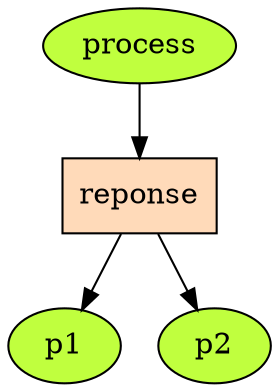 digraph Def {

        /** Data */
	node [shape=box,style="filled",fillcolor=peachpuff];
        reponse;
	
        /** Process */
        node [shape=ellipse,style="filled",fillcolor=olivedrab1];
	process [label="process"];
        p1;
        p2;

        process -> reponse;
        reponse -> p1;
        reponse -> p2;
}

